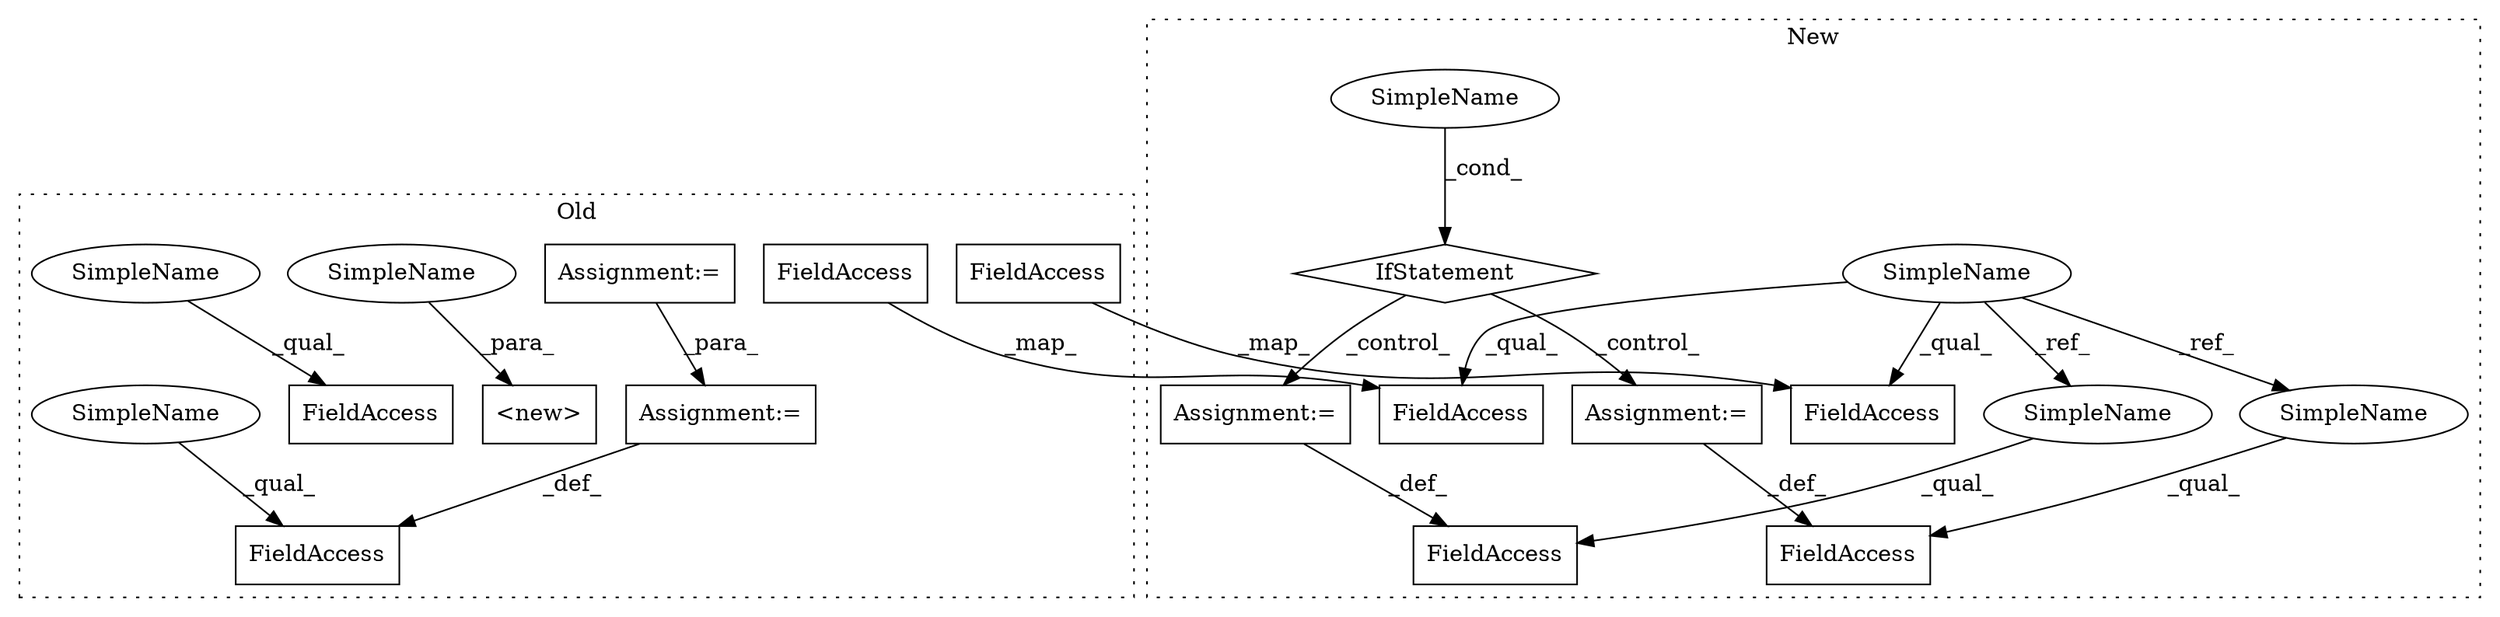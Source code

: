 digraph G {
subgraph cluster0 {
1 [label="<new>" a="46" s="14282,14319" l="6,2" shape="box"];
7 [label="FieldAccess" a="22" s="14493" l="24" shape="box"];
9 [label="Assignment:=" a="7" s="13992" l="5" shape="box"];
10 [label="FieldAccess" a="22" s="14326" l="19" shape="box"];
12 [label="FieldAccess" a="22" s="14382" l="15" shape="box"];
14 [label="FieldAccess" a="22" s="14413" l="10" shape="box"];
15 [label="Assignment:=" a="7" s="14517" l="1" shape="box"];
19 [label="SimpleName" a="42" s="14315" l="4" shape="ellipse"];
20 [label="SimpleName" a="42" s="14326" l="4" shape="ellipse"];
21 [label="SimpleName" a="42" s="14493" l="4" shape="ellipse"];
label = "Old";
style="dotted";
}
subgraph cluster1 {
2 [label="IfStatement" a="25" s="1628,1637" l="4,2" shape="diamond"];
3 [label="Assignment:=" a="7" s="1663" l="1" shape="box"];
4 [label="FieldAccess" a="22" s="1647" l="16" shape="box"];
5 [label="SimpleName" a="42" s="721" l="4" shape="ellipse"];
6 [label="FieldAccess" a="22" s="1676" l="22" shape="box"];
8 [label="Assignment:=" a="7" s="1698" l="1" shape="box"];
11 [label="FieldAccess" a="22" s="1461" l="16" shape="box"];
13 [label="FieldAccess" a="22" s="1406" l="27" shape="box"];
16 [label="SimpleName" a="42" s="1632" l="5" shape="ellipse"];
17 [label="SimpleName" a="42" s="1647" l="4" shape="ellipse"];
18 [label="SimpleName" a="42" s="1676" l="4" shape="ellipse"];
label = "New";
style="dotted";
}
2 -> 8 [label="_control_"];
2 -> 3 [label="_control_"];
3 -> 4 [label="_def_"];
5 -> 13 [label="_qual_"];
5 -> 11 [label="_qual_"];
5 -> 17 [label="_ref_"];
5 -> 18 [label="_ref_"];
8 -> 6 [label="_def_"];
9 -> 15 [label="_para_"];
12 -> 11 [label="_map_"];
14 -> 13 [label="_map_"];
15 -> 7 [label="_def_"];
16 -> 2 [label="_cond_"];
17 -> 4 [label="_qual_"];
18 -> 6 [label="_qual_"];
19 -> 1 [label="_para_"];
20 -> 10 [label="_qual_"];
21 -> 7 [label="_qual_"];
}